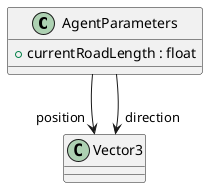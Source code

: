 @startuml
class AgentParameters {
    + currentRoadLength : float
}
AgentParameters --> "position" Vector3
AgentParameters --> "direction" Vector3
@enduml
